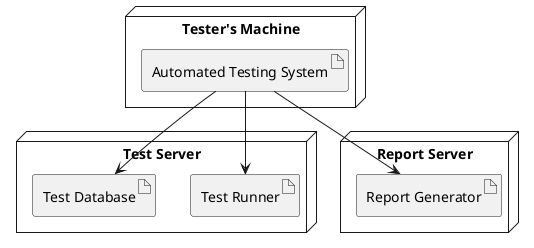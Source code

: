 @startuml
node "Tester's Machine" {
  artifact "Automated Testing System" as ATS
}

node "Test Server" {
  artifact "Test Runner" as Runner
  artifact "Test Database" as Database
}

node "Report Server" {
  artifact "Report Generator" as Generator
}

ATS --> Runner
ATS --> Database
ATS --> Generator

@enduml
